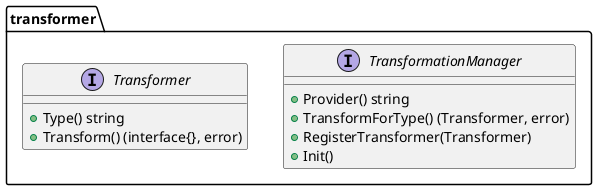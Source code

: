 @startuml transformer_class_diagram
package transformer {
    interface TransformationManager {
        + Provider() string
        + TransformForType() (Transformer, error)
        + RegisterTransformer(Transformer)
        + Init()
    }
    interface Transformer {
        + Type() string
        + Transform() (interface{}, error)
    }
}

